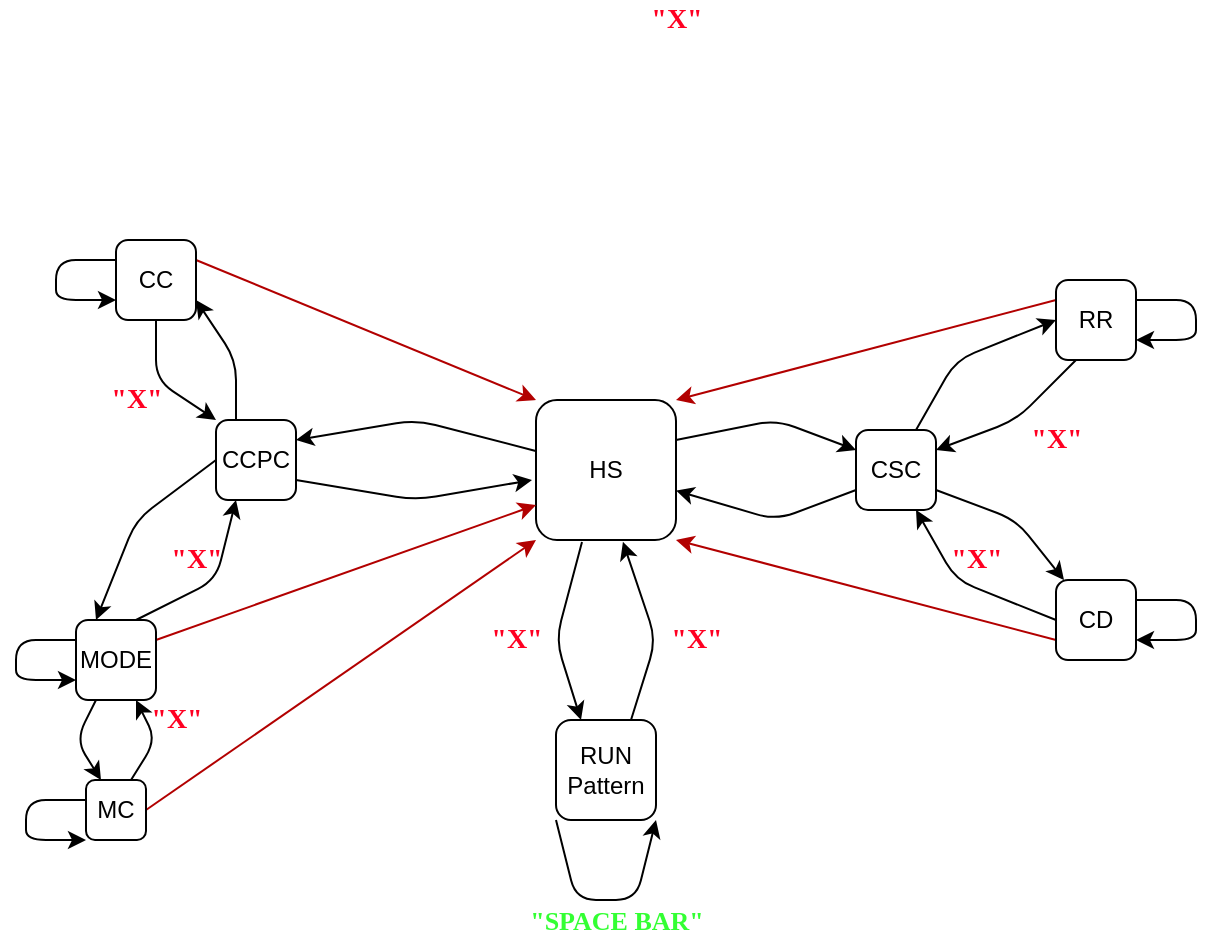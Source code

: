 <mxfile version="14.0.0" type="github">
  <diagram id="KMENqYFub2aKkqoj55aV" name="Page-1">
    <mxGraphModel dx="1248" dy="717" grid="1" gridSize="10" guides="1" tooltips="1" connect="1" arrows="1" fold="1" page="1" pageScale="1" pageWidth="827" pageHeight="1169" math="0" shadow="0">
      <root>
        <mxCell id="0" />
        <mxCell id="1" parent="0" />
        <mxCell id="udsd9_pY-eEv8tuGQc4j-26" style="edgeStyle=none;rounded=1;orthogonalLoop=1;jettySize=auto;html=1;entryX=0;entryY=0.25;entryDx=0;entryDy=0;" edge="1" parent="1" target="udsd9_pY-eEv8tuGQc4j-3">
          <mxGeometry relative="1" as="geometry">
            <mxPoint x="460" y="320" as="sourcePoint" />
            <Array as="points">
              <mxPoint x="510" y="310" />
            </Array>
          </mxGeometry>
        </mxCell>
        <mxCell id="udsd9_pY-eEv8tuGQc4j-32" style="edgeStyle=none;rounded=1;orthogonalLoop=1;jettySize=auto;html=1;exitX=0;exitY=0.25;exitDx=0;exitDy=0;entryX=1;entryY=0;entryDx=0;entryDy=0;fillColor=#e51400;strokeColor=#B20000;" edge="1" parent="1" source="udsd9_pY-eEv8tuGQc4j-9" target="udsd9_pY-eEv8tuGQc4j-2">
          <mxGeometry relative="1" as="geometry" />
        </mxCell>
        <mxCell id="udsd9_pY-eEv8tuGQc4j-33" style="edgeStyle=none;rounded=1;orthogonalLoop=1;jettySize=auto;html=1;exitX=0;exitY=0.75;exitDx=0;exitDy=0;entryX=1;entryY=1;entryDx=0;entryDy=0;fillColor=#e51400;strokeColor=#B20000;" edge="1" parent="1" source="udsd9_pY-eEv8tuGQc4j-10" target="udsd9_pY-eEv8tuGQc4j-2">
          <mxGeometry relative="1" as="geometry" />
        </mxCell>
        <mxCell id="udsd9_pY-eEv8tuGQc4j-34" style="edgeStyle=none;rounded=1;orthogonalLoop=1;jettySize=auto;html=1;entryX=0.25;entryY=0;entryDx=0;entryDy=0;fillColor=#e51400;" edge="1" parent="1" target="udsd9_pY-eEv8tuGQc4j-5">
          <mxGeometry relative="1" as="geometry">
            <mxPoint x="413" y="371" as="sourcePoint" />
            <Array as="points">
              <mxPoint x="400" y="420" />
            </Array>
          </mxGeometry>
        </mxCell>
        <mxCell id="udsd9_pY-eEv8tuGQc4j-35" style="edgeStyle=none;rounded=1;orthogonalLoop=1;jettySize=auto;html=1;exitX=0.75;exitY=0;exitDx=0;exitDy=0;entryX=0.621;entryY=1.013;entryDx=0;entryDy=0;entryPerimeter=0;fillColor=#e51400;" edge="1" parent="1" source="udsd9_pY-eEv8tuGQc4j-5" target="udsd9_pY-eEv8tuGQc4j-2">
          <mxGeometry relative="1" as="geometry">
            <Array as="points">
              <mxPoint x="450" y="420" />
            </Array>
          </mxGeometry>
        </mxCell>
        <mxCell id="udsd9_pY-eEv8tuGQc4j-2" value="HS" style="whiteSpace=wrap;html=1;aspect=fixed;rounded=1;" vertex="1" parent="1">
          <mxGeometry x="390" y="300" width="70" height="70" as="geometry" />
        </mxCell>
        <mxCell id="udsd9_pY-eEv8tuGQc4j-27" style="edgeStyle=none;rounded=1;orthogonalLoop=1;jettySize=auto;html=1;exitX=0;exitY=0.75;exitDx=0;exitDy=0;" edge="1" parent="1" source="udsd9_pY-eEv8tuGQc4j-3" target="udsd9_pY-eEv8tuGQc4j-2">
          <mxGeometry relative="1" as="geometry">
            <Array as="points">
              <mxPoint x="510" y="360" />
            </Array>
          </mxGeometry>
        </mxCell>
        <mxCell id="udsd9_pY-eEv8tuGQc4j-28" style="edgeStyle=none;rounded=1;orthogonalLoop=1;jettySize=auto;html=1;exitX=0.75;exitY=0;exitDx=0;exitDy=0;entryX=0;entryY=0.5;entryDx=0;entryDy=0;" edge="1" parent="1" source="udsd9_pY-eEv8tuGQc4j-3" target="udsd9_pY-eEv8tuGQc4j-9">
          <mxGeometry relative="1" as="geometry">
            <Array as="points">
              <mxPoint x="600" y="280" />
            </Array>
          </mxGeometry>
        </mxCell>
        <mxCell id="udsd9_pY-eEv8tuGQc4j-29" style="edgeStyle=none;rounded=1;orthogonalLoop=1;jettySize=auto;html=1;exitX=0.25;exitY=1;exitDx=0;exitDy=0;entryX=1;entryY=0.25;entryDx=0;entryDy=0;" edge="1" parent="1" source="udsd9_pY-eEv8tuGQc4j-9" target="udsd9_pY-eEv8tuGQc4j-3">
          <mxGeometry relative="1" as="geometry">
            <Array as="points">
              <mxPoint x="630" y="310" />
            </Array>
          </mxGeometry>
        </mxCell>
        <mxCell id="udsd9_pY-eEv8tuGQc4j-30" style="edgeStyle=none;rounded=1;orthogonalLoop=1;jettySize=auto;html=1;exitX=1;exitY=0.75;exitDx=0;exitDy=0;" edge="1" parent="1" source="udsd9_pY-eEv8tuGQc4j-3" target="udsd9_pY-eEv8tuGQc4j-10">
          <mxGeometry relative="1" as="geometry">
            <Array as="points">
              <mxPoint x="630" y="360" />
            </Array>
          </mxGeometry>
        </mxCell>
        <mxCell id="udsd9_pY-eEv8tuGQc4j-31" style="edgeStyle=none;rounded=1;orthogonalLoop=1;jettySize=auto;html=1;exitX=0;exitY=0.5;exitDx=0;exitDy=0;entryX=0.75;entryY=1;entryDx=0;entryDy=0;" edge="1" parent="1" source="udsd9_pY-eEv8tuGQc4j-10" target="udsd9_pY-eEv8tuGQc4j-3">
          <mxGeometry relative="1" as="geometry">
            <Array as="points">
              <mxPoint x="600" y="390" />
            </Array>
          </mxGeometry>
        </mxCell>
        <mxCell id="udsd9_pY-eEv8tuGQc4j-3" value="CSC" style="whiteSpace=wrap;html=1;aspect=fixed;rounded=1;" vertex="1" parent="1">
          <mxGeometry x="550" y="315" width="40" height="40" as="geometry" />
        </mxCell>
        <mxCell id="udsd9_pY-eEv8tuGQc4j-16" style="edgeStyle=none;rounded=1;orthogonalLoop=1;jettySize=auto;html=1;exitX=0.25;exitY=0;exitDx=0;exitDy=0;entryX=1;entryY=0.75;entryDx=0;entryDy=0;" edge="1" parent="1" source="udsd9_pY-eEv8tuGQc4j-4" target="udsd9_pY-eEv8tuGQc4j-6">
          <mxGeometry relative="1" as="geometry">
            <Array as="points">
              <mxPoint x="240" y="280" />
            </Array>
          </mxGeometry>
        </mxCell>
        <mxCell id="udsd9_pY-eEv8tuGQc4j-20" style="edgeStyle=none;rounded=1;orthogonalLoop=1;jettySize=auto;html=1;exitX=0;exitY=0.5;exitDx=0;exitDy=0;entryX=0.25;entryY=0;entryDx=0;entryDy=0;" edge="1" parent="1" source="udsd9_pY-eEv8tuGQc4j-4" target="udsd9_pY-eEv8tuGQc4j-7">
          <mxGeometry relative="1" as="geometry">
            <Array as="points">
              <mxPoint x="190" y="360" />
            </Array>
          </mxGeometry>
        </mxCell>
        <mxCell id="udsd9_pY-eEv8tuGQc4j-4" value="CCPC" style="whiteSpace=wrap;html=1;aspect=fixed;rounded=1;" vertex="1" parent="1">
          <mxGeometry x="230" y="310" width="40" height="40" as="geometry" />
        </mxCell>
        <mxCell id="udsd9_pY-eEv8tuGQc4j-37" style="edgeStyle=none;rounded=1;orthogonalLoop=1;jettySize=auto;html=1;exitX=0;exitY=1;exitDx=0;exitDy=0;entryX=1;entryY=1;entryDx=0;entryDy=0;" edge="1" parent="1" source="udsd9_pY-eEv8tuGQc4j-5" target="udsd9_pY-eEv8tuGQc4j-5">
          <mxGeometry relative="1" as="geometry">
            <mxPoint x="440" y="510" as="targetPoint" />
            <Array as="points">
              <mxPoint x="410" y="550" />
              <mxPoint x="440" y="550" />
            </Array>
          </mxGeometry>
        </mxCell>
        <mxCell id="udsd9_pY-eEv8tuGQc4j-5" value="RUN&lt;br&gt;Pattern" style="whiteSpace=wrap;html=1;aspect=fixed;rounded=1;" vertex="1" parent="1">
          <mxGeometry x="400" y="460" width="50" height="50" as="geometry" />
        </mxCell>
        <mxCell id="udsd9_pY-eEv8tuGQc4j-17" style="edgeStyle=none;rounded=1;orthogonalLoop=1;jettySize=auto;html=1;exitX=0.5;exitY=1;exitDx=0;exitDy=0;entryX=0;entryY=0;entryDx=0;entryDy=0;" edge="1" parent="1" source="udsd9_pY-eEv8tuGQc4j-6" target="udsd9_pY-eEv8tuGQc4j-4">
          <mxGeometry relative="1" as="geometry">
            <Array as="points">
              <mxPoint x="200" y="290" />
            </Array>
          </mxGeometry>
        </mxCell>
        <mxCell id="udsd9_pY-eEv8tuGQc4j-18" style="edgeStyle=none;rounded=1;orthogonalLoop=1;jettySize=auto;html=1;exitX=1;exitY=0.25;exitDx=0;exitDy=0;entryX=0;entryY=0;entryDx=0;entryDy=0;fillColor=#e51400;strokeColor=#B20000;" edge="1" parent="1" source="udsd9_pY-eEv8tuGQc4j-6" target="udsd9_pY-eEv8tuGQc4j-2">
          <mxGeometry relative="1" as="geometry" />
        </mxCell>
        <mxCell id="udsd9_pY-eEv8tuGQc4j-6" value="CC" style="whiteSpace=wrap;html=1;aspect=fixed;rounded=1;" vertex="1" parent="1">
          <mxGeometry x="180" y="220" width="40" height="40" as="geometry" />
        </mxCell>
        <mxCell id="udsd9_pY-eEv8tuGQc4j-21" style="edgeStyle=none;rounded=1;orthogonalLoop=1;jettySize=auto;html=1;exitX=0.75;exitY=0;exitDx=0;exitDy=0;entryX=0.25;entryY=1;entryDx=0;entryDy=0;" edge="1" parent="1" source="udsd9_pY-eEv8tuGQc4j-7" target="udsd9_pY-eEv8tuGQc4j-4">
          <mxGeometry relative="1" as="geometry">
            <Array as="points">
              <mxPoint x="230" y="390" />
            </Array>
          </mxGeometry>
        </mxCell>
        <mxCell id="udsd9_pY-eEv8tuGQc4j-22" style="edgeStyle=none;rounded=1;orthogonalLoop=1;jettySize=auto;html=1;exitX=0.25;exitY=1;exitDx=0;exitDy=0;entryX=0.25;entryY=0;entryDx=0;entryDy=0;" edge="1" parent="1" source="udsd9_pY-eEv8tuGQc4j-7" target="udsd9_pY-eEv8tuGQc4j-8">
          <mxGeometry relative="1" as="geometry">
            <Array as="points">
              <mxPoint x="160" y="470" />
            </Array>
          </mxGeometry>
        </mxCell>
        <mxCell id="udsd9_pY-eEv8tuGQc4j-23" style="edgeStyle=none;rounded=1;orthogonalLoop=1;jettySize=auto;html=1;exitX=0.75;exitY=0;exitDx=0;exitDy=0;entryX=0.75;entryY=1;entryDx=0;entryDy=0;" edge="1" parent="1" source="udsd9_pY-eEv8tuGQc4j-8" target="udsd9_pY-eEv8tuGQc4j-7">
          <mxGeometry relative="1" as="geometry">
            <Array as="points">
              <mxPoint x="200" y="470" />
            </Array>
          </mxGeometry>
        </mxCell>
        <mxCell id="udsd9_pY-eEv8tuGQc4j-24" style="edgeStyle=none;rounded=1;orthogonalLoop=1;jettySize=auto;html=1;exitX=1;exitY=0.25;exitDx=0;exitDy=0;entryX=0;entryY=0.75;entryDx=0;entryDy=0;fillColor=#e51400;strokeColor=#B20000;" edge="1" parent="1" source="udsd9_pY-eEv8tuGQc4j-7" target="udsd9_pY-eEv8tuGQc4j-2">
          <mxGeometry relative="1" as="geometry" />
        </mxCell>
        <mxCell id="udsd9_pY-eEv8tuGQc4j-38" style="edgeStyle=none;rounded=1;orthogonalLoop=1;jettySize=auto;html=1;exitX=0;exitY=0.25;exitDx=0;exitDy=0;entryX=0;entryY=0.75;entryDx=0;entryDy=0;" edge="1" parent="1" source="udsd9_pY-eEv8tuGQc4j-7" target="udsd9_pY-eEv8tuGQc4j-7">
          <mxGeometry relative="1" as="geometry">
            <mxPoint x="130" y="460" as="targetPoint" />
            <Array as="points">
              <mxPoint x="130" y="420" />
              <mxPoint x="130" y="440" />
            </Array>
          </mxGeometry>
        </mxCell>
        <mxCell id="udsd9_pY-eEv8tuGQc4j-7" value="MODE" style="whiteSpace=wrap;html=1;aspect=fixed;rounded=1;" vertex="1" parent="1">
          <mxGeometry x="160" y="410" width="40" height="40" as="geometry" />
        </mxCell>
        <mxCell id="udsd9_pY-eEv8tuGQc4j-25" style="edgeStyle=none;rounded=1;orthogonalLoop=1;jettySize=auto;html=1;exitX=1;exitY=0.5;exitDx=0;exitDy=0;entryX=0;entryY=1;entryDx=0;entryDy=0;fillColor=#e51400;strokeColor=#B20000;" edge="1" parent="1" source="udsd9_pY-eEv8tuGQc4j-8" target="udsd9_pY-eEv8tuGQc4j-2">
          <mxGeometry relative="1" as="geometry" />
        </mxCell>
        <mxCell id="udsd9_pY-eEv8tuGQc4j-8" value="MC" style="whiteSpace=wrap;html=1;aspect=fixed;rounded=1;" vertex="1" parent="1">
          <mxGeometry x="165" y="490" width="30" height="30" as="geometry" />
        </mxCell>
        <mxCell id="udsd9_pY-eEv8tuGQc4j-43" style="edgeStyle=none;rounded=1;orthogonalLoop=1;jettySize=auto;html=1;exitX=1;exitY=0.25;exitDx=0;exitDy=0;entryX=1;entryY=0.75;entryDx=0;entryDy=0;" edge="1" parent="1" source="udsd9_pY-eEv8tuGQc4j-9" target="udsd9_pY-eEv8tuGQc4j-9">
          <mxGeometry relative="1" as="geometry">
            <mxPoint x="750" y="270" as="targetPoint" />
            <Array as="points">
              <mxPoint x="720" y="250" />
              <mxPoint x="720" y="270" />
            </Array>
          </mxGeometry>
        </mxCell>
        <mxCell id="udsd9_pY-eEv8tuGQc4j-9" value="RR" style="whiteSpace=wrap;html=1;aspect=fixed;rounded=1;" vertex="1" parent="1">
          <mxGeometry x="650" y="240" width="40" height="40" as="geometry" />
        </mxCell>
        <mxCell id="udsd9_pY-eEv8tuGQc4j-10" value="CD" style="whiteSpace=wrap;html=1;aspect=fixed;rounded=1;" vertex="1" parent="1">
          <mxGeometry x="650" y="390" width="40" height="40" as="geometry" />
        </mxCell>
        <mxCell id="udsd9_pY-eEv8tuGQc4j-13" value="" style="endArrow=classic;html=1;exitX=-0.002;exitY=0.364;exitDx=0;exitDy=0;entryX=1;entryY=0.25;entryDx=0;entryDy=0;exitPerimeter=0;" edge="1" parent="1" source="udsd9_pY-eEv8tuGQc4j-2" target="udsd9_pY-eEv8tuGQc4j-4">
          <mxGeometry width="50" height="50" relative="1" as="geometry">
            <mxPoint x="440" y="340" as="sourcePoint" />
            <mxPoint x="390" y="390" as="targetPoint" />
            <Array as="points">
              <mxPoint x="330" y="310" />
            </Array>
          </mxGeometry>
        </mxCell>
        <mxCell id="udsd9_pY-eEv8tuGQc4j-14" style="rounded=1;orthogonalLoop=1;jettySize=auto;html=1;elbow=vertical;exitX=1;exitY=0.75;exitDx=0;exitDy=0;" edge="1" parent="1" source="udsd9_pY-eEv8tuGQc4j-4">
          <mxGeometry relative="1" as="geometry">
            <mxPoint x="280" y="335" as="sourcePoint" />
            <mxPoint x="388" y="340" as="targetPoint" />
            <Array as="points">
              <mxPoint x="330" y="350" />
            </Array>
          </mxGeometry>
        </mxCell>
        <mxCell id="udsd9_pY-eEv8tuGQc4j-39" style="edgeStyle=none;rounded=1;orthogonalLoop=1;jettySize=auto;html=1;exitX=0;exitY=0.25;exitDx=0;exitDy=0;entryX=0;entryY=0.75;entryDx=0;entryDy=0;" edge="1" parent="1">
          <mxGeometry relative="1" as="geometry">
            <mxPoint x="180" y="250" as="targetPoint" />
            <mxPoint x="180" y="230" as="sourcePoint" />
            <Array as="points">
              <mxPoint x="150" y="230" />
              <mxPoint x="150" y="250" />
            </Array>
          </mxGeometry>
        </mxCell>
        <mxCell id="udsd9_pY-eEv8tuGQc4j-40" style="edgeStyle=none;rounded=1;orthogonalLoop=1;jettySize=auto;html=1;exitX=0;exitY=0.25;exitDx=0;exitDy=0;entryX=0;entryY=0.75;entryDx=0;entryDy=0;" edge="1" parent="1">
          <mxGeometry relative="1" as="geometry">
            <mxPoint x="165" y="520" as="targetPoint" />
            <mxPoint x="165" y="500" as="sourcePoint" />
            <Array as="points">
              <mxPoint x="135" y="500" />
              <mxPoint x="135" y="520" />
            </Array>
          </mxGeometry>
        </mxCell>
        <mxCell id="udsd9_pY-eEv8tuGQc4j-44" style="edgeStyle=none;rounded=1;orthogonalLoop=1;jettySize=auto;html=1;exitX=1;exitY=0.25;exitDx=0;exitDy=0;entryX=1;entryY=0.75;entryDx=0;entryDy=0;" edge="1" parent="1">
          <mxGeometry relative="1" as="geometry">
            <mxPoint x="690" y="420" as="targetPoint" />
            <mxPoint x="690" y="400" as="sourcePoint" />
            <Array as="points">
              <mxPoint x="720" y="400" />
              <mxPoint x="720" y="420" />
            </Array>
          </mxGeometry>
        </mxCell>
        <mxCell id="udsd9_pY-eEv8tuGQc4j-45" value="&lt;font color=&quot;#ff0022&quot; face=&quot;Times New Roman&quot; size=&quot;1&quot;&gt;&lt;b style=&quot;font-size: 14px&quot;&gt;&quot;X&quot;&lt;/b&gt;&lt;/font&gt;" style="text;html=1;align=center;verticalAlign=middle;resizable=0;points=[];autosize=1;" vertex="1" parent="1">
          <mxGeometry x="360" y="410" width="40" height="20" as="geometry" />
        </mxCell>
        <mxCell id="udsd9_pY-eEv8tuGQc4j-46" value="&lt;font color=&quot;#ff0022&quot; face=&quot;Times New Roman&quot; size=&quot;1&quot;&gt;&lt;b style=&quot;font-size: 14px&quot;&gt;&quot;X&quot;&lt;/b&gt;&lt;/font&gt;" style="text;html=1;align=center;verticalAlign=middle;resizable=0;points=[];autosize=1;" vertex="1" parent="1">
          <mxGeometry x="450" y="410" width="40" height="20" as="geometry" />
        </mxCell>
        <mxCell id="udsd9_pY-eEv8tuGQc4j-47" value="&lt;font face=&quot;Times New Roman&quot; style=&quot;font-size: 13px&quot; color=&quot;#33ff33&quot;&gt;&lt;b&gt;&quot;SPACE BAR&quot;&lt;/b&gt;&lt;/font&gt;" style="text;html=1;align=center;verticalAlign=middle;resizable=0;points=[];autosize=1;" vertex="1" parent="1">
          <mxGeometry x="380" y="550" width="100" height="20" as="geometry" />
        </mxCell>
        <mxCell id="udsd9_pY-eEv8tuGQc4j-48" value="&lt;font color=&quot;#ff0022&quot; face=&quot;Times New Roman&quot; size=&quot;1&quot;&gt;&lt;b style=&quot;font-size: 14px&quot;&gt;&quot;X&quot;&lt;/b&gt;&lt;/font&gt;" style="text;html=1;align=center;verticalAlign=middle;resizable=0;points=[];autosize=1;" vertex="1" parent="1">
          <mxGeometry x="170" y="290" width="40" height="20" as="geometry" />
        </mxCell>
        <mxCell id="udsd9_pY-eEv8tuGQc4j-49" value="&lt;font color=&quot;#ff0022&quot; face=&quot;Times New Roman&quot; size=&quot;1&quot;&gt;&lt;b style=&quot;font-size: 14px&quot;&gt;&quot;X&quot;&lt;/b&gt;&lt;/font&gt;" style="text;html=1;align=center;verticalAlign=middle;resizable=0;points=[];autosize=1;" vertex="1" parent="1">
          <mxGeometry x="200" y="370" width="40" height="20" as="geometry" />
        </mxCell>
        <mxCell id="udsd9_pY-eEv8tuGQc4j-50" value="&lt;font color=&quot;#ff0022&quot; face=&quot;Times New Roman&quot; size=&quot;1&quot;&gt;&lt;b style=&quot;font-size: 14px&quot;&gt;&quot;X&quot;&lt;/b&gt;&lt;/font&gt;" style="text;html=1;align=center;verticalAlign=middle;resizable=0;points=[];autosize=1;" vertex="1" parent="1">
          <mxGeometry x="190" y="450" width="40" height="20" as="geometry" />
        </mxCell>
        <mxCell id="udsd9_pY-eEv8tuGQc4j-51" value="&lt;font color=&quot;#ff0022&quot; face=&quot;Times New Roman&quot; size=&quot;1&quot;&gt;&lt;b style=&quot;font-size: 14px&quot;&gt;&quot;X&quot;&lt;/b&gt;&lt;/font&gt;" style="text;html=1;align=center;verticalAlign=middle;resizable=0;points=[];autosize=1;" vertex="1" parent="1">
          <mxGeometry x="590" y="370" width="40" height="20" as="geometry" />
        </mxCell>
        <mxCell id="udsd9_pY-eEv8tuGQc4j-52" value="&lt;font color=&quot;#ff0022&quot; face=&quot;Times New Roman&quot; size=&quot;1&quot;&gt;&lt;b style=&quot;font-size: 14px&quot;&gt;&quot;X&quot;&lt;/b&gt;&lt;/font&gt;" style="text;html=1;align=center;verticalAlign=middle;resizable=0;points=[];autosize=1;" vertex="1" parent="1">
          <mxGeometry x="630" y="310" width="40" height="20" as="geometry" />
        </mxCell>
        <mxCell id="udsd9_pY-eEv8tuGQc4j-53" value="&lt;font color=&quot;#ff0022&quot; face=&quot;Times New Roman&quot; size=&quot;1&quot;&gt;&lt;b style=&quot;font-size: 14px&quot;&gt;&quot;X&quot;&lt;/b&gt;&lt;/font&gt;" style="text;html=1;align=center;verticalAlign=middle;resizable=0;points=[];autosize=1;" vertex="1" parent="1">
          <mxGeometry x="440" y="100" width="40" height="20" as="geometry" />
        </mxCell>
      </root>
    </mxGraphModel>
  </diagram>
</mxfile>

